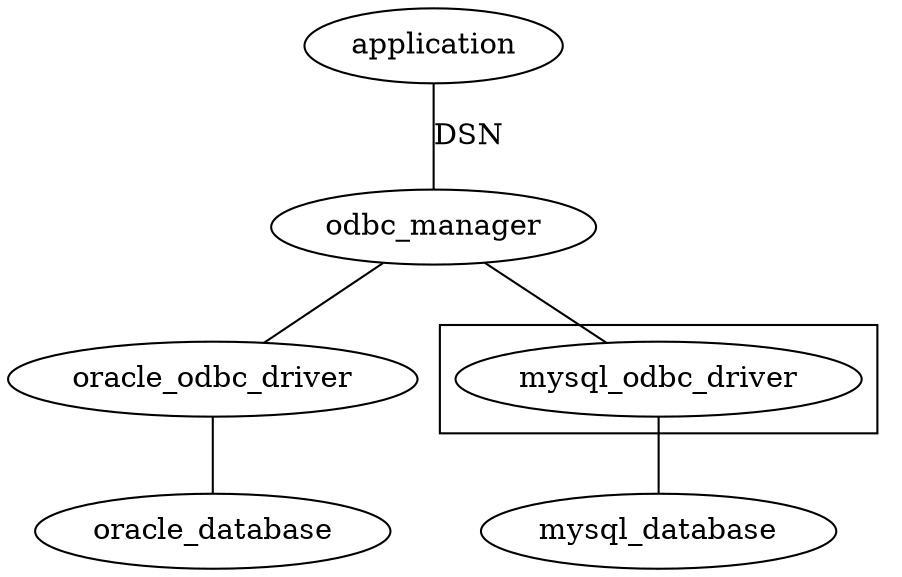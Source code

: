 






digraph odbc {

	edge[dir=none]
	
	application -> odbc_manager [ label = "DSN" ]
	odbc_manager -> oracle_odbc_driver
	odbc_manager -> mysql_odbc_driver
	oracle_odbc_driver -> oracle_database
	mysql_odbc_driver -> mysql_database

	subgraph cluster_odbc_driver {#		oracle_odbc_dri&er
		mysql_odbc_driver
	}
	





}
